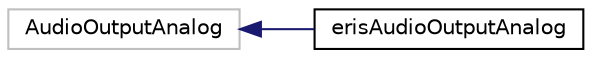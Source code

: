 digraph "Graphical Class Hierarchy"
{
 // LATEX_PDF_SIZE
  edge [fontname="Helvetica",fontsize="10",labelfontname="Helvetica",labelfontsize="10"];
  node [fontname="Helvetica",fontsize="10",shape=record];
  rankdir="LR";
  Node227 [label="AudioOutputAnalog",height=0.2,width=0.4,color="grey75", fillcolor="white", style="filled",tooltip=" "];
  Node227 -> Node0 [dir="back",color="midnightblue",fontsize="10",style="solid",fontname="Helvetica"];
  Node0 [label="erisAudioOutputAnalog",height=0.2,width=0.4,color="black", fillcolor="white", style="filled",URL="$classeris_audio_output_analog.html",tooltip=" "];
}
